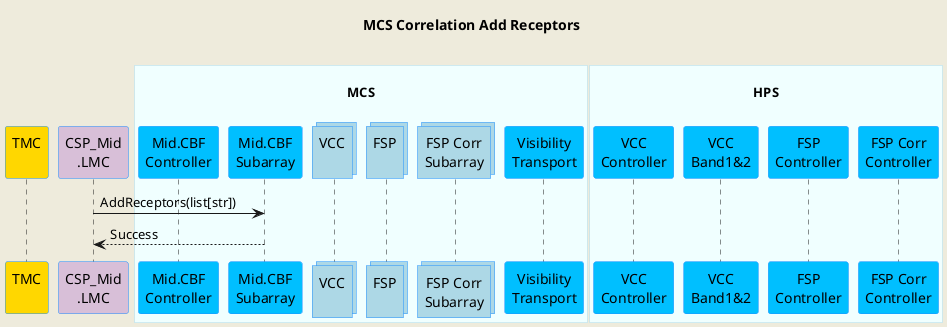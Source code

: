 @startuml
'https://plantuml.com/sequence-diagram

skinparam backgroundColor #EEEBDC
skinparam sequence {
    ParticipantBorderColor DodgerBlue
    ParticipantBackgroundColor DeepSkyBlue
    ActorBorderColor DarkGreen
    ActorBackgroundColor Green
    BoxBorderColor LightBlue
    BoxBackgroundColor #F0FFFF
}
skinparam collections {
    BackGroundColor LightBlue
    BorderColor DodgerBlue
}

title MCS Correlation Add Receptors\n

participant "TMC\n" as tmc #Gold
participant "CSP_Mid\n.LMC" as lmc #Thistle
box "\nMCS\n"
    participant "Mid.CBF\nController" as controller
    participant "Mid.CBF\nSubarray" as subarray
    collections "VCC\n" as vcc
    collections "FSP\n" as fsp
    collections "FSP Corr\nSubarray" as fspcorr
    participant "Visibility\nTransport" as vis_trans
end box
box "\nHPS\n" 
    participant "VCC\nController" as vcc_cont
    participant "VCC\nBand1&2" as vcc_band
    participant "FSP\nController" as fsp_cont
    participant "FSP Corr\nController" as fspcorr_cont
end box

lmc         -> subarray     : AddReceptors(list[str])

lmc        <-- subarray     : Success

@enduml